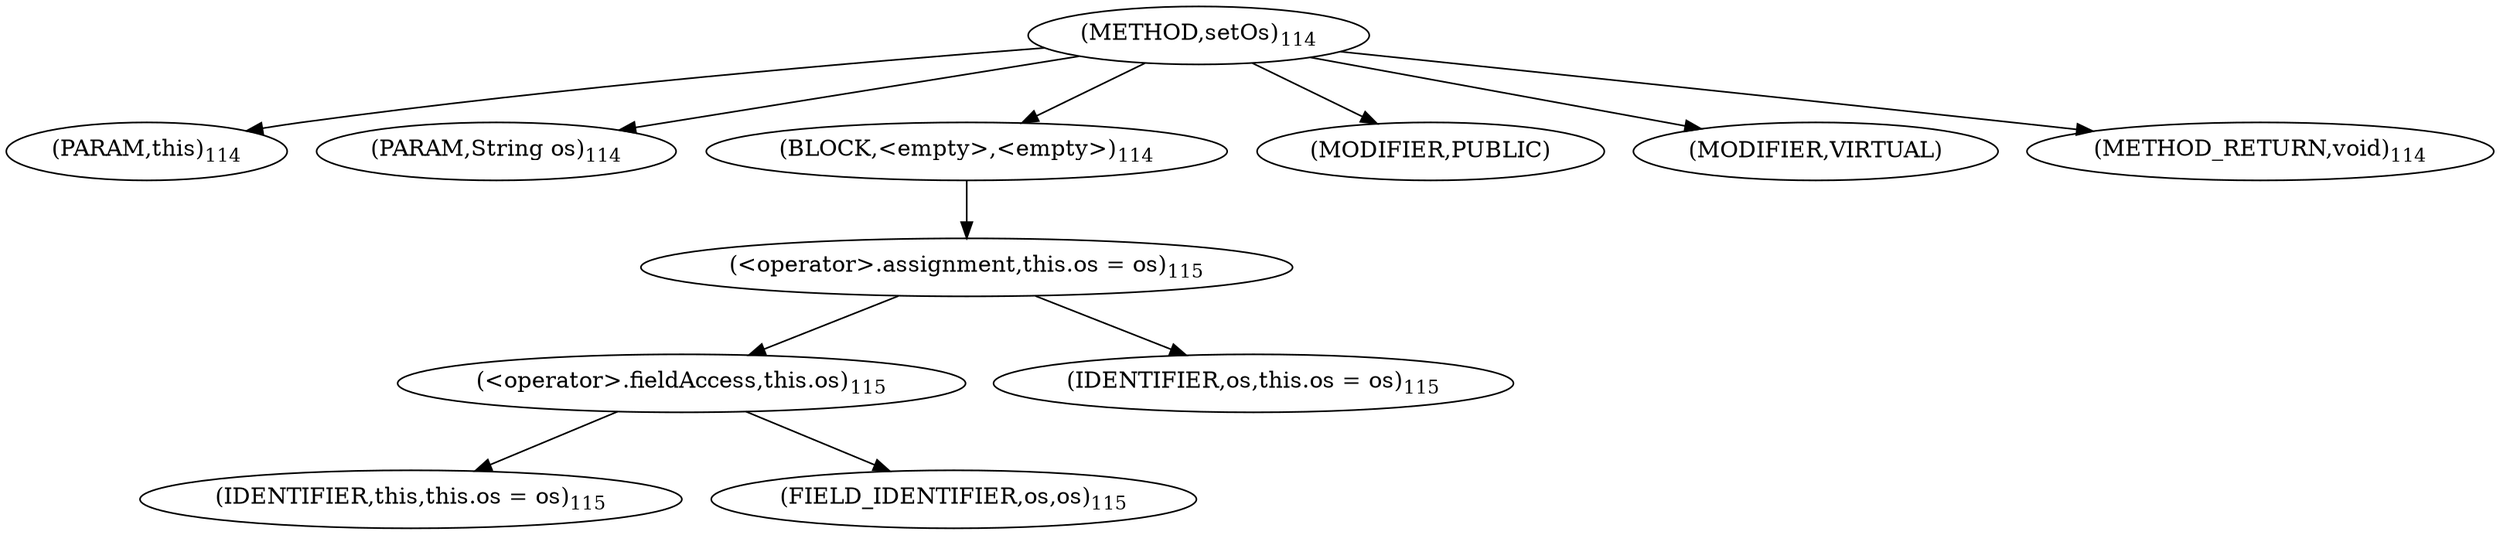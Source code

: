 digraph "setOs" {  
"129" [label = <(METHOD,setOs)<SUB>114</SUB>> ]
"6" [label = <(PARAM,this)<SUB>114</SUB>> ]
"130" [label = <(PARAM,String os)<SUB>114</SUB>> ]
"131" [label = <(BLOCK,&lt;empty&gt;,&lt;empty&gt;)<SUB>114</SUB>> ]
"132" [label = <(&lt;operator&gt;.assignment,this.os = os)<SUB>115</SUB>> ]
"133" [label = <(&lt;operator&gt;.fieldAccess,this.os)<SUB>115</SUB>> ]
"5" [label = <(IDENTIFIER,this,this.os = os)<SUB>115</SUB>> ]
"134" [label = <(FIELD_IDENTIFIER,os,os)<SUB>115</SUB>> ]
"135" [label = <(IDENTIFIER,os,this.os = os)<SUB>115</SUB>> ]
"136" [label = <(MODIFIER,PUBLIC)> ]
"137" [label = <(MODIFIER,VIRTUAL)> ]
"138" [label = <(METHOD_RETURN,void)<SUB>114</SUB>> ]
  "129" -> "6" 
  "129" -> "130" 
  "129" -> "131" 
  "129" -> "136" 
  "129" -> "137" 
  "129" -> "138" 
  "131" -> "132" 
  "132" -> "133" 
  "132" -> "135" 
  "133" -> "5" 
  "133" -> "134" 
}
